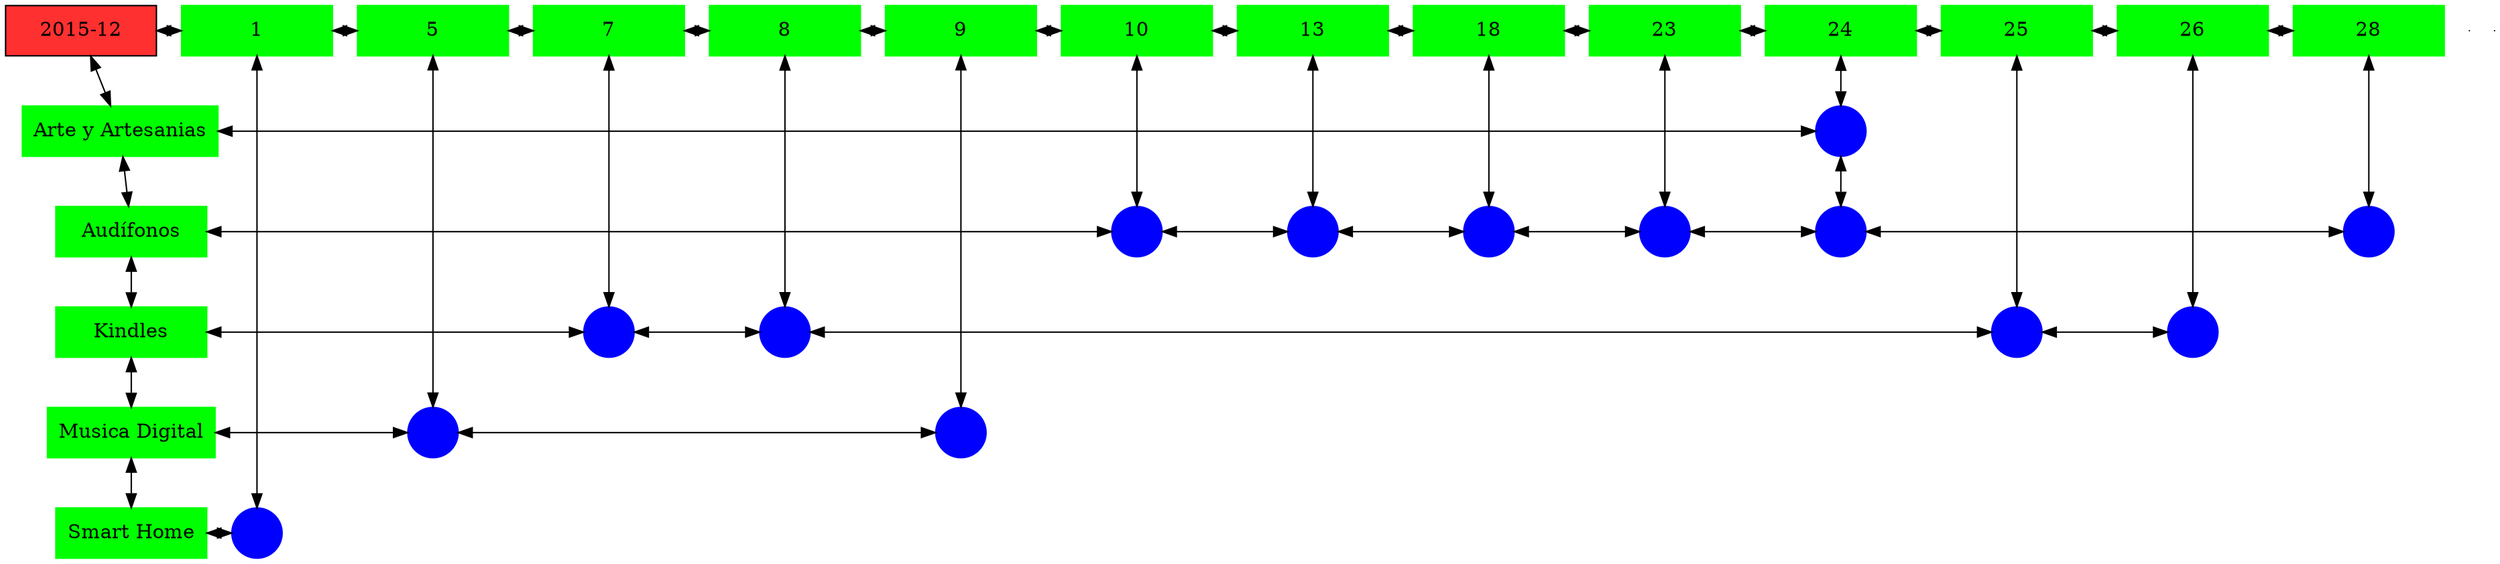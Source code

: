 digraph G{
node[shape="box"];
nodeMt[ label = "2015-12", width = 1.5, style = filled, fillcolor = firebrick1, group = 1 ];
e0[ shape = point, width = 0 ];
e1[ shape = point, width = 0 ];
node0xc001f2d220[label="1",color=green,style =filled,width = 1.5 group=1];
nodeMt->node0xc001f2d220[dir="both"];
{rank=same;nodeMt;node0xc001f2d220;}
node0xc001ecbd60[label="5",color=green,style =filled,width = 1.5 group=5];
node0xc001f2d220->node0xc001ecbd60[dir="both"];
{rank=same;node0xc001f2d220;node0xc001ecbd60;}
node0xc002295f90[label="7",color=green,style =filled,width = 1.5 group=7];
node0xc001ecbd60->node0xc002295f90[dir="both"];
{rank=same;node0xc001ecbd60;node0xc002295f90;}
node0xc001ff3f40[label="8",color=green,style =filled,width = 1.5 group=8];
node0xc002295f90->node0xc001ff3f40[dir="both"];
{rank=same;node0xc002295f90;node0xc001ff3f40;}
node0xc002308b90[label="9",color=green,style =filled,width = 1.5 group=9];
node0xc001ff3f40->node0xc002308b90[dir="both"];
{rank=same;node0xc001ff3f40;node0xc002308b90;}
node0xc00217a370[label="10",color=green,style =filled,width = 1.5 group=10];
node0xc002308b90->node0xc00217a370[dir="both"];
{rank=same;node0xc002308b90;node0xc00217a370;}
node0xc001fdeaf0[label="13",color=green,style =filled,width = 1.5 group=13];
node0xc00217a370->node0xc001fdeaf0[dir="both"];
{rank=same;node0xc00217a370;node0xc001fdeaf0;}
node0xc001ecb810[label="18",color=green,style =filled,width = 1.5 group=18];
node0xc001fdeaf0->node0xc001ecb810[dir="both"];
{rank=same;node0xc001fdeaf0;node0xc001ecb810;}
node0xc0021a3db0[label="23",color=green,style =filled,width = 1.5 group=23];
node0xc001ecb810->node0xc0021a3db0[dir="both"];
{rank=same;node0xc001ecb810;node0xc0021a3db0;}
node0xc001fa20f0[label="24",color=green,style =filled,width = 1.5 group=24];
node0xc0021a3db0->node0xc001fa20f0[dir="both"];
{rank=same;node0xc0021a3db0;node0xc001fa20f0;}
node0xc001e6e4b0[label="25",color=green,style =filled,width = 1.5 group=25];
node0xc001fa20f0->node0xc001e6e4b0[dir="both"];
{rank=same;node0xc001fa20f0;node0xc001e6e4b0;}
node0xc001fb3590[label="26",color=green,style =filled,width = 1.5 group=26];
node0xc001e6e4b0->node0xc001fb3590[dir="both"];
{rank=same;node0xc001e6e4b0;node0xc001fb3590;}
node0xc001eaf590[label="28",color=green,style =filled,width = 1.5 group=28];
node0xc001fb3590->node0xc001eaf590[dir="both"];
{rank=same;node0xc001fb3590;node0xc001eaf590;}
node0xc002003ef0[label="Arte y Artesanias",color=green,style =filled width = 1.5 group=1];
node0xc00200c580[label="",color=blue,style =filled, width = 0.5 group=24 shape=circle];
node0xc002003ef0->node0xc00200c580[dir="both"];
{rank=same;node0xc002003ef0;node0xc00200c580;}
node0xc001eaf540[label="Audífonos",color=green,style =filled width = 1.5 group=1];
node0xc00216db80[label="",color=blue,style =filled, width = 0.5 group=10 shape=circle];
node0xc001eaf540->node0xc00216db80[dir="both"];
{rank=same;node0xc001eaf540;node0xc00216db80;}
node0xc001fdc980[label="",color=blue,style =filled, width = 0.5 group=13 shape=circle];
node0xc00216db80->node0xc001fdc980[dir="both"];
{rank=same;node0xc001fdc980;node0xc00216db80;}
node0xc001ed2900[label="",color=blue,style =filled, width = 0.5 group=18 shape=circle];
node0xc001fdc980->node0xc001ed2900[dir="both"];
{rank=same;node0xc001ed2900;node0xc001fdc980;}
node0xc0021acc00[label="",color=blue,style =filled, width = 0.5 group=23 shape=circle];
node0xc001ed2900->node0xc0021acc00[dir="both"];
{rank=same;node0xc0021acc00;node0xc001ed2900;}
node0xc001f98980[label="",color=blue,style =filled, width = 0.5 group=24 shape=circle];
node0xc0021acc00->node0xc001f98980[dir="both"];
{rank=same;node0xc001f98980;node0xc0021acc00;}
node0xc001ebc080[label="",color=blue,style =filled, width = 0.5 group=28 shape=circle];
node0xc001f98980->node0xc001ebc080[dir="both"];
{rank=same;node0xc001ebc080;node0xc001f98980;}
node0xc001e6e460[label="Kindles",color=green,style =filled width = 1.5 group=1];
node0xc002299480[label="",color=blue,style =filled, width = 0.5 group=7 shape=circle];
node0xc001e6e460->node0xc002299480[dir="both"];
{rank=same;node0xc001e6e460;node0xc002299480;}
node0xc001ff8f00[label="",color=blue,style =filled, width = 0.5 group=8 shape=circle];
node0xc002299480->node0xc001ff8f00[dir="both"];
{rank=same;node0xc001ff8f00;node0xc002299480;}
node0xc001e5da00[label="",color=blue,style =filled, width = 0.5 group=25 shape=circle];
node0xc001ff8f00->node0xc001e5da00[dir="both"];
{rank=same;node0xc001e5da00;node0xc001ff8f00;}
node0xc001fb4d00[label="",color=blue,style =filled, width = 0.5 group=26 shape=circle];
node0xc001e5da00->node0xc001fb4d00[dir="both"];
{rank=same;node0xc001fb4d00;node0xc001e5da00;}
node0xc001ecbd10[label="Musica Digital",color=green,style =filled width = 1.5 group=1];
node0xc001ed2c00[label="",color=blue,style =filled, width = 0.5 group=5 shape=circle];
node0xc001ecbd10->node0xc001ed2c00[dir="both"];
{rank=same;node0xc001ecbd10;node0xc001ed2c00;}
node0xc002304f80[label="",color=blue,style =filled, width = 0.5 group=9 shape=circle];
node0xc001ed2c00->node0xc002304f80[dir="both"];
{rank=same;node0xc002304f80;node0xc001ed2c00;}
node0xc001f2d1d0[label="Smart Home",color=green,style =filled width = 1.5 group=1];
node0xc001f29100[label="",color=blue,style =filled, width = 0.5 group=1 shape=circle];
node0xc001f2d1d0->node0xc001f29100[dir="both"];
{rank=same;node0xc001f2d1d0;node0xc001f29100;}
node0xc001f2d220->node0xc001f29100[dir="both"];
node0xc001ecbd60->node0xc001ed2c00[dir="both"];
node0xc002295f90->node0xc002299480[dir="both"];
node0xc001ff3f40->node0xc001ff8f00[dir="both"];
node0xc002308b90->node0xc002304f80[dir="both"];
node0xc00217a370->node0xc00216db80[dir="both"];
node0xc001fdeaf0->node0xc001fdc980[dir="both"];
node0xc001ecb810->node0xc001ed2900[dir="both"];
node0xc0021a3db0->node0xc0021acc00[dir="both"];
node0xc001fa20f0->node0xc00200c580[dir="both"];
node0xc00200c580->node0xc001f98980[dir="both"];
node0xc001e6e4b0->node0xc001e5da00[dir="both"];
node0xc001fb3590->node0xc001fb4d00[dir="both"];
node0xc001eaf590->node0xc001ebc080[dir="both"];
nodeMt->node0xc002003ef0[dir="both"];
node0xc002003ef0->node0xc001eaf540[dir="both"];
node0xc001eaf540->node0xc001e6e460[dir="both"];
node0xc001e6e460->node0xc001ecbd10[dir="both"];
node0xc001ecbd10->node0xc001f2d1d0[dir="both"];
}
